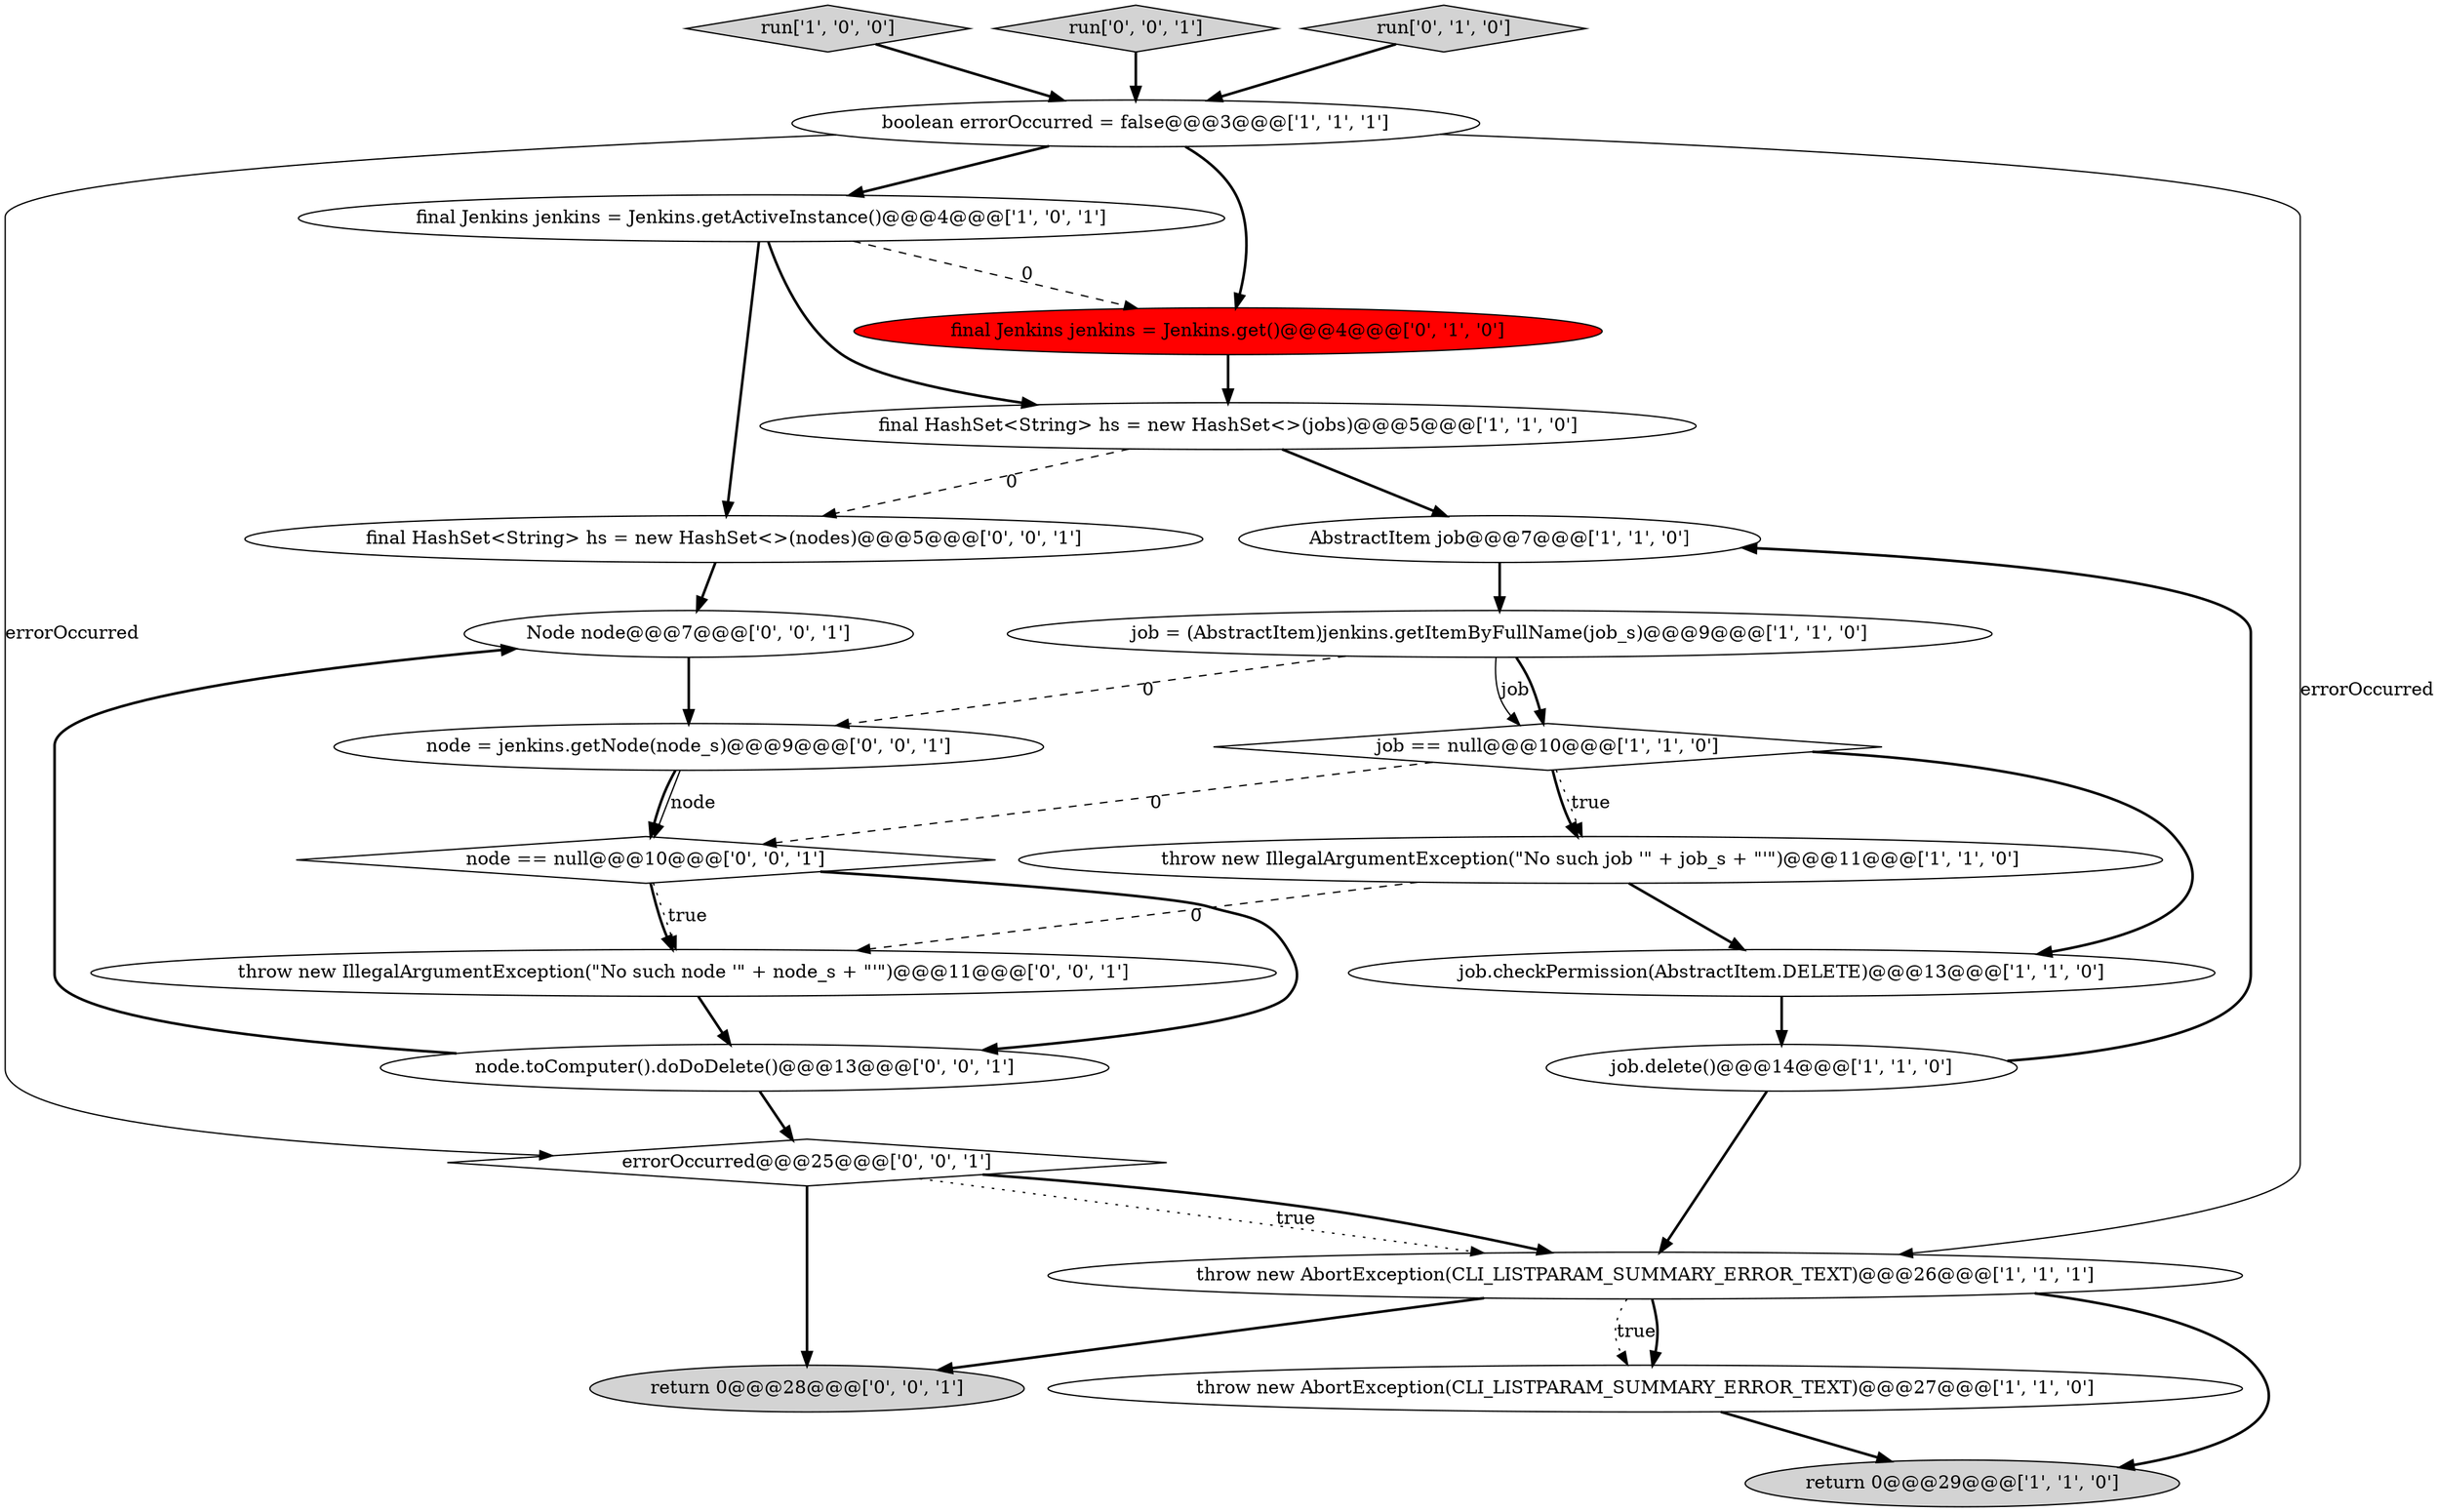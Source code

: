 digraph {
7 [style = filled, label = "final Jenkins jenkins = Jenkins.getActiveInstance()@@@4@@@['1', '0', '1']", fillcolor = white, shape = ellipse image = "AAA0AAABBB1BBB"];
1 [style = filled, label = "return 0@@@29@@@['1', '1', '0']", fillcolor = lightgray, shape = ellipse image = "AAA0AAABBB1BBB"];
20 [style = filled, label = "Node node@@@7@@@['0', '0', '1']", fillcolor = white, shape = ellipse image = "AAA0AAABBB3BBB"];
5 [style = filled, label = "throw new AbortException(CLI_LISTPARAM_SUMMARY_ERROR_TEXT)@@@27@@@['1', '1', '0']", fillcolor = white, shape = ellipse image = "AAA0AAABBB1BBB"];
10 [style = filled, label = "final HashSet<String> hs = new HashSet<>(jobs)@@@5@@@['1', '1', '0']", fillcolor = white, shape = ellipse image = "AAA0AAABBB1BBB"];
17 [style = filled, label = "throw new IllegalArgumentException(\"No such node '\" + node_s + \"'\")@@@11@@@['0', '0', '1']", fillcolor = white, shape = ellipse image = "AAA0AAABBB3BBB"];
16 [style = filled, label = "node = jenkins.getNode(node_s)@@@9@@@['0', '0', '1']", fillcolor = white, shape = ellipse image = "AAA0AAABBB3BBB"];
2 [style = filled, label = "throw new AbortException(CLI_LISTPARAM_SUMMARY_ERROR_TEXT)@@@26@@@['1', '1', '1']", fillcolor = white, shape = ellipse image = "AAA0AAABBB1BBB"];
9 [style = filled, label = "throw new IllegalArgumentException(\"No such job '\" + job_s + \"'\")@@@11@@@['1', '1', '0']", fillcolor = white, shape = ellipse image = "AAA0AAABBB1BBB"];
6 [style = filled, label = "boolean errorOccurred = false@@@3@@@['1', '1', '1']", fillcolor = white, shape = ellipse image = "AAA0AAABBB1BBB"];
0 [style = filled, label = "job.checkPermission(AbstractItem.DELETE)@@@13@@@['1', '1', '0']", fillcolor = white, shape = ellipse image = "AAA0AAABBB1BBB"];
15 [style = filled, label = "final HashSet<String> hs = new HashSet<>(nodes)@@@5@@@['0', '0', '1']", fillcolor = white, shape = ellipse image = "AAA0AAABBB3BBB"];
8 [style = filled, label = "job == null@@@10@@@['1', '1', '0']", fillcolor = white, shape = diamond image = "AAA0AAABBB1BBB"];
3 [style = filled, label = "job = (AbstractItem)jenkins.getItemByFullName(job_s)@@@9@@@['1', '1', '0']", fillcolor = white, shape = ellipse image = "AAA0AAABBB1BBB"];
22 [style = filled, label = "node == null@@@10@@@['0', '0', '1']", fillcolor = white, shape = diamond image = "AAA0AAABBB3BBB"];
18 [style = filled, label = "return 0@@@28@@@['0', '0', '1']", fillcolor = lightgray, shape = ellipse image = "AAA0AAABBB3BBB"];
19 [style = filled, label = "errorOccurred@@@25@@@['0', '0', '1']", fillcolor = white, shape = diamond image = "AAA0AAABBB3BBB"];
12 [style = filled, label = "run['1', '0', '0']", fillcolor = lightgray, shape = diamond image = "AAA0AAABBB1BBB"];
23 [style = filled, label = "run['0', '0', '1']", fillcolor = lightgray, shape = diamond image = "AAA0AAABBB3BBB"];
13 [style = filled, label = "final Jenkins jenkins = Jenkins.get()@@@4@@@['0', '1', '0']", fillcolor = red, shape = ellipse image = "AAA1AAABBB2BBB"];
4 [style = filled, label = "job.delete()@@@14@@@['1', '1', '0']", fillcolor = white, shape = ellipse image = "AAA0AAABBB1BBB"];
14 [style = filled, label = "run['0', '1', '0']", fillcolor = lightgray, shape = diamond image = "AAA0AAABBB2BBB"];
11 [style = filled, label = "AbstractItem job@@@7@@@['1', '1', '0']", fillcolor = white, shape = ellipse image = "AAA0AAABBB1BBB"];
21 [style = filled, label = "node.toComputer().doDoDelete()@@@13@@@['0', '0', '1']", fillcolor = white, shape = ellipse image = "AAA0AAABBB3BBB"];
10->15 [style = dashed, label="0"];
13->10 [style = bold, label=""];
16->22 [style = solid, label="node"];
19->18 [style = bold, label=""];
9->0 [style = bold, label=""];
21->19 [style = bold, label=""];
7->10 [style = bold, label=""];
19->2 [style = dotted, label="true"];
2->1 [style = bold, label=""];
3->8 [style = solid, label="job"];
22->21 [style = bold, label=""];
2->18 [style = bold, label=""];
4->2 [style = bold, label=""];
19->2 [style = bold, label=""];
16->22 [style = bold, label=""];
12->6 [style = bold, label=""];
8->0 [style = bold, label=""];
8->22 [style = dashed, label="0"];
5->1 [style = bold, label=""];
6->2 [style = solid, label="errorOccurred"];
21->20 [style = bold, label=""];
20->16 [style = bold, label=""];
11->3 [style = bold, label=""];
0->4 [style = bold, label=""];
15->20 [style = bold, label=""];
3->8 [style = bold, label=""];
6->13 [style = bold, label=""];
23->6 [style = bold, label=""];
9->17 [style = dashed, label="0"];
8->9 [style = bold, label=""];
7->13 [style = dashed, label="0"];
22->17 [style = bold, label=""];
7->15 [style = bold, label=""];
6->19 [style = solid, label="errorOccurred"];
22->17 [style = dotted, label="true"];
8->9 [style = dotted, label="true"];
6->7 [style = bold, label=""];
4->11 [style = bold, label=""];
2->5 [style = dotted, label="true"];
17->21 [style = bold, label=""];
14->6 [style = bold, label=""];
3->16 [style = dashed, label="0"];
2->5 [style = bold, label=""];
10->11 [style = bold, label=""];
}
